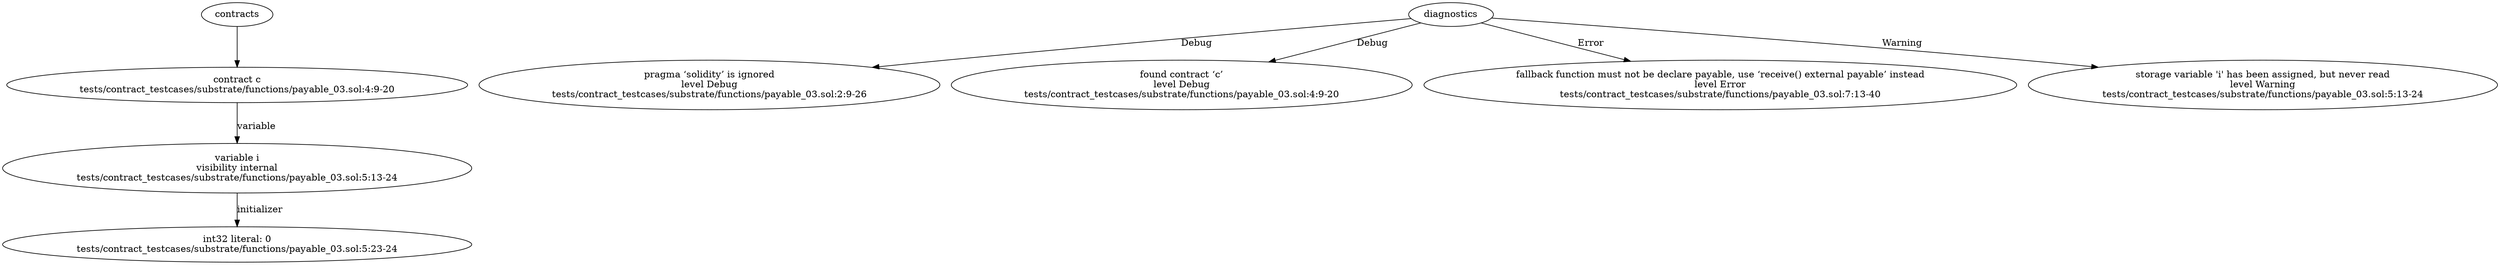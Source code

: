 strict digraph "tests/contract_testcases/substrate/functions/payable_03.sol" {
	contract [label="contract c\ntests/contract_testcases/substrate/functions/payable_03.sol:4:9-20"]
	var [label="variable i\nvisibility internal\ntests/contract_testcases/substrate/functions/payable_03.sol:5:13-24"]
	number_literal [label="int32 literal: 0\ntests/contract_testcases/substrate/functions/payable_03.sol:5:23-24"]
	diagnostic [label="pragma ‘solidity’ is ignored\nlevel Debug\ntests/contract_testcases/substrate/functions/payable_03.sol:2:9-26"]
	diagnostic_7 [label="found contract ‘c’\nlevel Debug\ntests/contract_testcases/substrate/functions/payable_03.sol:4:9-20"]
	diagnostic_8 [label="fallback function must not be declare payable, use ‘receive() external payable’ instead\nlevel Error\ntests/contract_testcases/substrate/functions/payable_03.sol:7:13-40"]
	diagnostic_9 [label="storage variable 'i' has been assigned, but never read\nlevel Warning\ntests/contract_testcases/substrate/functions/payable_03.sol:5:13-24"]
	contracts -> contract
	contract -> var [label="variable"]
	var -> number_literal [label="initializer"]
	diagnostics -> diagnostic [label="Debug"]
	diagnostics -> diagnostic_7 [label="Debug"]
	diagnostics -> diagnostic_8 [label="Error"]
	diagnostics -> diagnostic_9 [label="Warning"]
}
